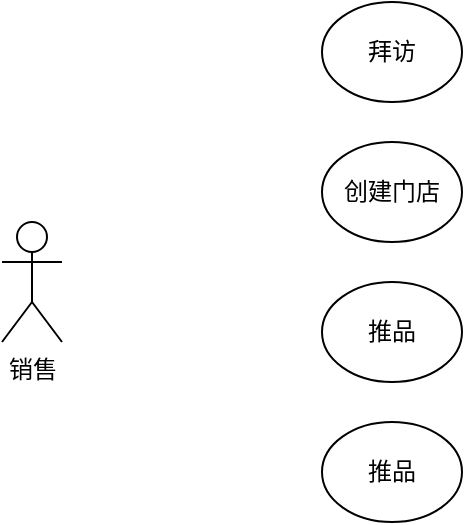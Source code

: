 <mxfile version="27.1.4">
  <diagram name="第 1 页" id="Rd4k-c5nyx-5NQ8se79g">
    <mxGraphModel dx="1423" dy="617" grid="1" gridSize="10" guides="1" tooltips="1" connect="1" arrows="1" fold="1" page="1" pageScale="1" pageWidth="827" pageHeight="1169" math="0" shadow="0">
      <root>
        <mxCell id="0" />
        <mxCell id="1" parent="0" />
        <mxCell id="13VthSZgflkiJFEwZ5WM-1" value="销售" style="shape=umlActor;verticalLabelPosition=bottom;verticalAlign=top;html=1;outlineConnect=0;" vertex="1" parent="1">
          <mxGeometry x="80" y="220" width="30" height="60" as="geometry" />
        </mxCell>
        <mxCell id="13VthSZgflkiJFEwZ5WM-2" value="拜访" style="ellipse;whiteSpace=wrap;html=1;" vertex="1" parent="1">
          <mxGeometry x="240" y="110" width="70" height="50" as="geometry" />
        </mxCell>
        <mxCell id="13VthSZgflkiJFEwZ5WM-3" value="创建门店" style="ellipse;whiteSpace=wrap;html=1;" vertex="1" parent="1">
          <mxGeometry x="240" y="180" width="70" height="50" as="geometry" />
        </mxCell>
        <mxCell id="13VthSZgflkiJFEwZ5WM-4" value="推品" style="ellipse;whiteSpace=wrap;html=1;" vertex="1" parent="1">
          <mxGeometry x="240" y="250" width="70" height="50" as="geometry" />
        </mxCell>
        <mxCell id="13VthSZgflkiJFEwZ5WM-5" value="推品" style="ellipse;whiteSpace=wrap;html=1;" vertex="1" parent="1">
          <mxGeometry x="240" y="320" width="70" height="50" as="geometry" />
        </mxCell>
      </root>
    </mxGraphModel>
  </diagram>
</mxfile>
